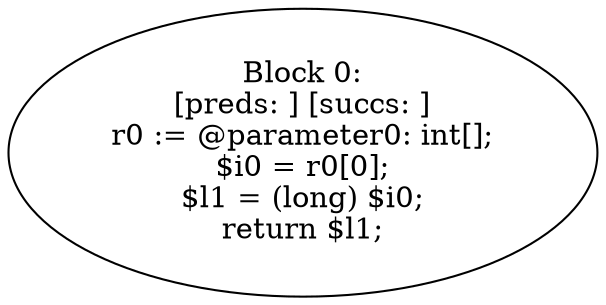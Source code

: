 digraph "unitGraph" {
    "Block 0:
[preds: ] [succs: ]
r0 := @parameter0: int[];
$i0 = r0[0];
$l1 = (long) $i0;
return $l1;
"
}

